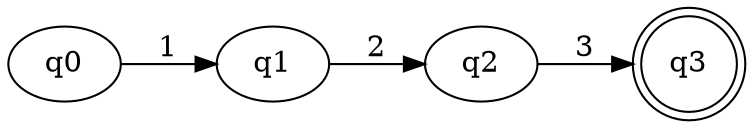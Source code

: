 digraph G {
rankdir=LR;
q0 -> q1 [label="1"];
q1 -> q2 [label="2"];
q2 -> q3 [label="3"];
q3 [shape=doublecircle];
}